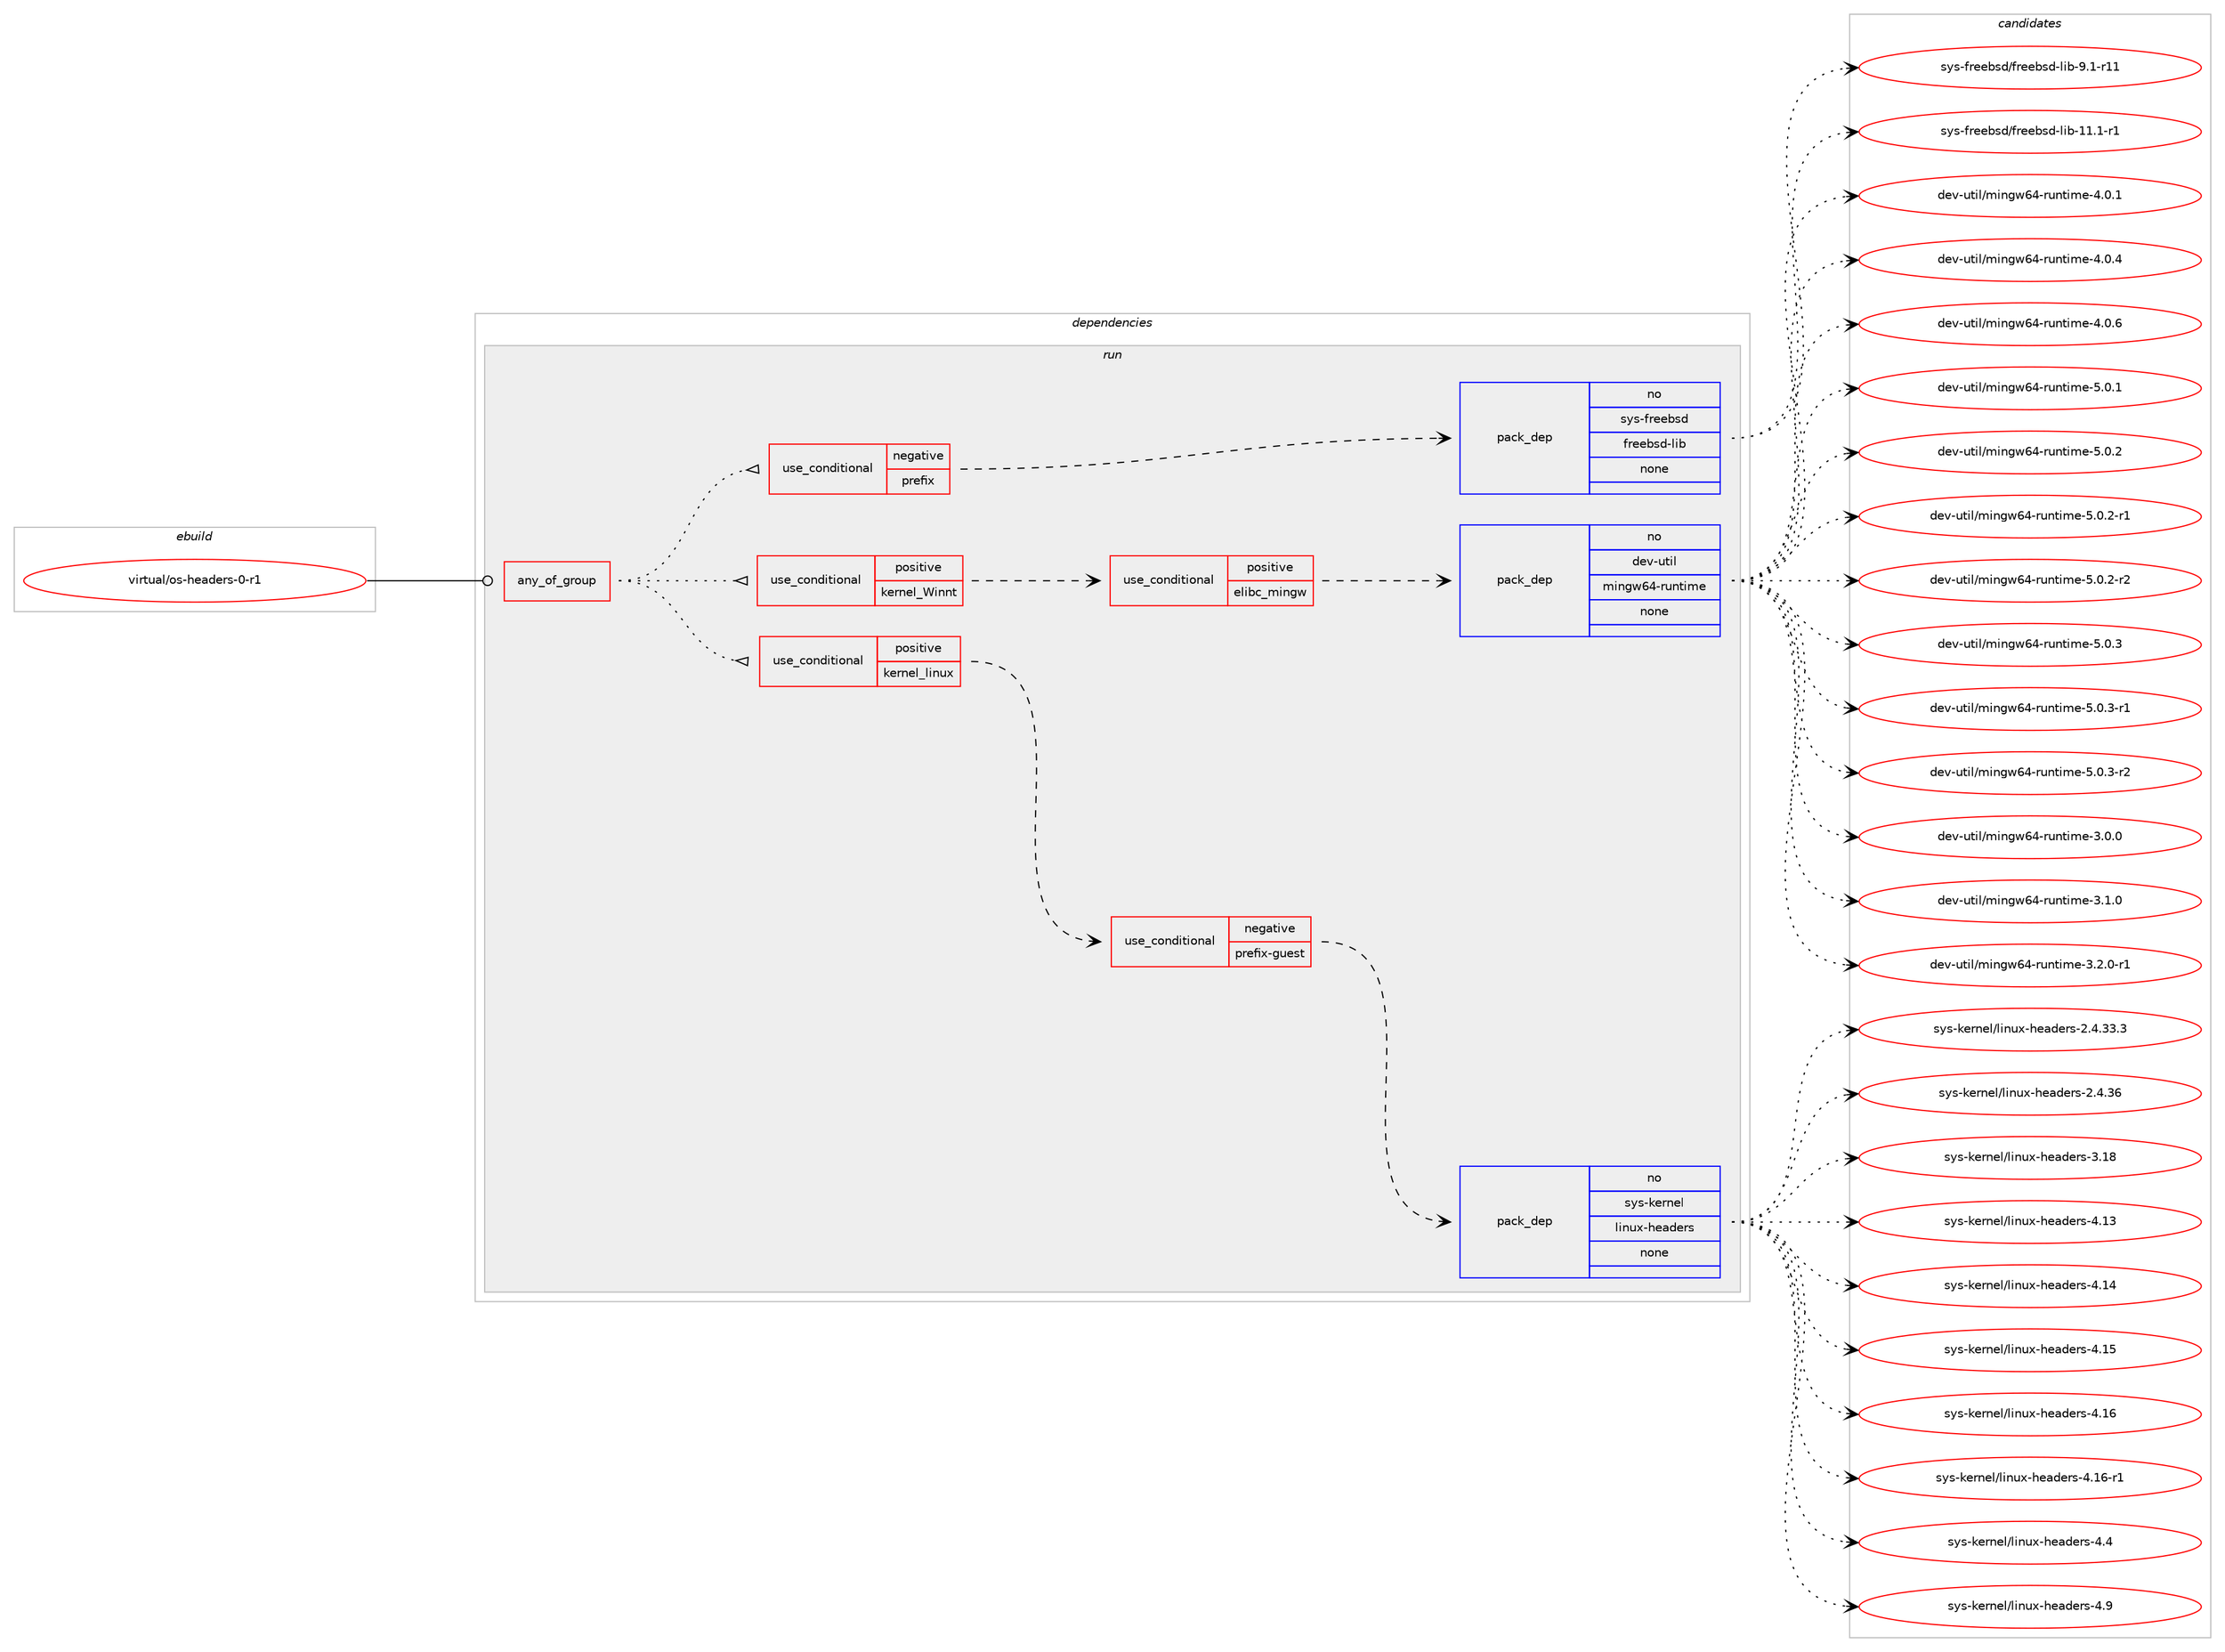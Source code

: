 digraph prolog {

# *************
# Graph options
# *************

newrank=true;
concentrate=true;
compound=true;
graph [rankdir=LR,fontname=Helvetica,fontsize=10,ranksep=1.5];#, ranksep=2.5, nodesep=0.2];
edge  [arrowhead=vee];
node  [fontname=Helvetica,fontsize=10];

# **********
# The ebuild
# **********

subgraph cluster_leftcol {
color=gray;
rank=same;
label=<<i>ebuild</i>>;
id [label="virtual/os-headers-0-r1", color=red, width=4, href="../virtual/os-headers-0-r1.svg"];
}

# ****************
# The dependencies
# ****************

subgraph cluster_midcol {
color=gray;
label=<<i>dependencies</i>>;
subgraph cluster_compile {
fillcolor="#eeeeee";
style=filled;
label=<<i>compile</i>>;
}
subgraph cluster_compileandrun {
fillcolor="#eeeeee";
style=filled;
label=<<i>compile and run</i>>;
}
subgraph cluster_run {
fillcolor="#eeeeee";
style=filled;
label=<<i>run</i>>;
subgraph any63 {
dependency8662 [label=<<TABLE BORDER="0" CELLBORDER="1" CELLSPACING="0" CELLPADDING="4"><TR><TD CELLPADDING="10">any_of_group</TD></TR></TABLE>>, shape=none, color=red];subgraph cond1194 {
dependency8663 [label=<<TABLE BORDER="0" CELLBORDER="1" CELLSPACING="0" CELLPADDING="4"><TR><TD ROWSPAN="3" CELLPADDING="10">use_conditional</TD></TR><TR><TD>positive</TD></TR><TR><TD>kernel_linux</TD></TR></TABLE>>, shape=none, color=red];
subgraph cond1195 {
dependency8664 [label=<<TABLE BORDER="0" CELLBORDER="1" CELLSPACING="0" CELLPADDING="4"><TR><TD ROWSPAN="3" CELLPADDING="10">use_conditional</TD></TR><TR><TD>negative</TD></TR><TR><TD>prefix-guest</TD></TR></TABLE>>, shape=none, color=red];
subgraph pack7404 {
dependency8665 [label=<<TABLE BORDER="0" CELLBORDER="1" CELLSPACING="0" CELLPADDING="4" WIDTH="220"><TR><TD ROWSPAN="6" CELLPADDING="30">pack_dep</TD></TR><TR><TD WIDTH="110">no</TD></TR><TR><TD>sys-kernel</TD></TR><TR><TD>linux-headers</TD></TR><TR><TD>none</TD></TR><TR><TD></TD></TR></TABLE>>, shape=none, color=blue];
}
dependency8664:e -> dependency8665:w [weight=20,style="dashed",arrowhead="vee"];
}
dependency8663:e -> dependency8664:w [weight=20,style="dashed",arrowhead="vee"];
}
dependency8662:e -> dependency8663:w [weight=20,style="dotted",arrowhead="oinv"];
subgraph cond1196 {
dependency8666 [label=<<TABLE BORDER="0" CELLBORDER="1" CELLSPACING="0" CELLPADDING="4"><TR><TD ROWSPAN="3" CELLPADDING="10">use_conditional</TD></TR><TR><TD>positive</TD></TR><TR><TD>kernel_Winnt</TD></TR></TABLE>>, shape=none, color=red];
subgraph cond1197 {
dependency8667 [label=<<TABLE BORDER="0" CELLBORDER="1" CELLSPACING="0" CELLPADDING="4"><TR><TD ROWSPAN="3" CELLPADDING="10">use_conditional</TD></TR><TR><TD>positive</TD></TR><TR><TD>elibc_mingw</TD></TR></TABLE>>, shape=none, color=red];
subgraph pack7405 {
dependency8668 [label=<<TABLE BORDER="0" CELLBORDER="1" CELLSPACING="0" CELLPADDING="4" WIDTH="220"><TR><TD ROWSPAN="6" CELLPADDING="30">pack_dep</TD></TR><TR><TD WIDTH="110">no</TD></TR><TR><TD>dev-util</TD></TR><TR><TD>mingw64-runtime</TD></TR><TR><TD>none</TD></TR><TR><TD></TD></TR></TABLE>>, shape=none, color=blue];
}
dependency8667:e -> dependency8668:w [weight=20,style="dashed",arrowhead="vee"];
}
dependency8666:e -> dependency8667:w [weight=20,style="dashed",arrowhead="vee"];
}
dependency8662:e -> dependency8666:w [weight=20,style="dotted",arrowhead="oinv"];
subgraph cond1198 {
dependency8669 [label=<<TABLE BORDER="0" CELLBORDER="1" CELLSPACING="0" CELLPADDING="4"><TR><TD ROWSPAN="3" CELLPADDING="10">use_conditional</TD></TR><TR><TD>negative</TD></TR><TR><TD>prefix</TD></TR></TABLE>>, shape=none, color=red];
subgraph pack7406 {
dependency8670 [label=<<TABLE BORDER="0" CELLBORDER="1" CELLSPACING="0" CELLPADDING="4" WIDTH="220"><TR><TD ROWSPAN="6" CELLPADDING="30">pack_dep</TD></TR><TR><TD WIDTH="110">no</TD></TR><TR><TD>sys-freebsd</TD></TR><TR><TD>freebsd-lib</TD></TR><TR><TD>none</TD></TR><TR><TD></TD></TR></TABLE>>, shape=none, color=blue];
}
dependency8669:e -> dependency8670:w [weight=20,style="dashed",arrowhead="vee"];
}
dependency8662:e -> dependency8669:w [weight=20,style="dotted",arrowhead="oinv"];
}
id:e -> dependency8662:w [weight=20,style="solid",arrowhead="odot"];
}
}

# **************
# The candidates
# **************

subgraph cluster_choices {
rank=same;
color=gray;
label=<<i>candidates</i>>;

subgraph choice7404 {
color=black;
nodesep=1;
choice11512111545107101114110101108471081051101171204510410197100101114115455046524651514651 [label="sys-kernel/linux-headers-2.4.33.3", color=red, width=4,href="../sys-kernel/linux-headers-2.4.33.3.svg"];
choice1151211154510710111411010110847108105110117120451041019710010111411545504652465154 [label="sys-kernel/linux-headers-2.4.36", color=red, width=4,href="../sys-kernel/linux-headers-2.4.36.svg"];
choice115121115451071011141101011084710810511011712045104101971001011141154551464956 [label="sys-kernel/linux-headers-3.18", color=red, width=4,href="../sys-kernel/linux-headers-3.18.svg"];
choice115121115451071011141101011084710810511011712045104101971001011141154552464951 [label="sys-kernel/linux-headers-4.13", color=red, width=4,href="../sys-kernel/linux-headers-4.13.svg"];
choice115121115451071011141101011084710810511011712045104101971001011141154552464952 [label="sys-kernel/linux-headers-4.14", color=red, width=4,href="../sys-kernel/linux-headers-4.14.svg"];
choice115121115451071011141101011084710810511011712045104101971001011141154552464953 [label="sys-kernel/linux-headers-4.15", color=red, width=4,href="../sys-kernel/linux-headers-4.15.svg"];
choice115121115451071011141101011084710810511011712045104101971001011141154552464954 [label="sys-kernel/linux-headers-4.16", color=red, width=4,href="../sys-kernel/linux-headers-4.16.svg"];
choice1151211154510710111411010110847108105110117120451041019710010111411545524649544511449 [label="sys-kernel/linux-headers-4.16-r1", color=red, width=4,href="../sys-kernel/linux-headers-4.16-r1.svg"];
choice1151211154510710111411010110847108105110117120451041019710010111411545524652 [label="sys-kernel/linux-headers-4.4", color=red, width=4,href="../sys-kernel/linux-headers-4.4.svg"];
choice1151211154510710111411010110847108105110117120451041019710010111411545524657 [label="sys-kernel/linux-headers-4.9", color=red, width=4,href="../sys-kernel/linux-headers-4.9.svg"];
dependency8665:e -> choice11512111545107101114110101108471081051101171204510410197100101114115455046524651514651:w [style=dotted,weight="100"];
dependency8665:e -> choice1151211154510710111411010110847108105110117120451041019710010111411545504652465154:w [style=dotted,weight="100"];
dependency8665:e -> choice115121115451071011141101011084710810511011712045104101971001011141154551464956:w [style=dotted,weight="100"];
dependency8665:e -> choice115121115451071011141101011084710810511011712045104101971001011141154552464951:w [style=dotted,weight="100"];
dependency8665:e -> choice115121115451071011141101011084710810511011712045104101971001011141154552464952:w [style=dotted,weight="100"];
dependency8665:e -> choice115121115451071011141101011084710810511011712045104101971001011141154552464953:w [style=dotted,weight="100"];
dependency8665:e -> choice115121115451071011141101011084710810511011712045104101971001011141154552464954:w [style=dotted,weight="100"];
dependency8665:e -> choice1151211154510710111411010110847108105110117120451041019710010111411545524649544511449:w [style=dotted,weight="100"];
dependency8665:e -> choice1151211154510710111411010110847108105110117120451041019710010111411545524652:w [style=dotted,weight="100"];
dependency8665:e -> choice1151211154510710111411010110847108105110117120451041019710010111411545524657:w [style=dotted,weight="100"];
}
subgraph choice7405 {
color=black;
nodesep=1;
choice1001011184511711610510847109105110103119545245114117110116105109101455146484648 [label="dev-util/mingw64-runtime-3.0.0", color=red, width=4,href="../dev-util/mingw64-runtime-3.0.0.svg"];
choice1001011184511711610510847109105110103119545245114117110116105109101455146494648 [label="dev-util/mingw64-runtime-3.1.0", color=red, width=4,href="../dev-util/mingw64-runtime-3.1.0.svg"];
choice10010111845117116105108471091051101031195452451141171101161051091014551465046484511449 [label="dev-util/mingw64-runtime-3.2.0-r1", color=red, width=4,href="../dev-util/mingw64-runtime-3.2.0-r1.svg"];
choice1001011184511711610510847109105110103119545245114117110116105109101455246484649 [label="dev-util/mingw64-runtime-4.0.1", color=red, width=4,href="../dev-util/mingw64-runtime-4.0.1.svg"];
choice1001011184511711610510847109105110103119545245114117110116105109101455246484652 [label="dev-util/mingw64-runtime-4.0.4", color=red, width=4,href="../dev-util/mingw64-runtime-4.0.4.svg"];
choice1001011184511711610510847109105110103119545245114117110116105109101455246484654 [label="dev-util/mingw64-runtime-4.0.6", color=red, width=4,href="../dev-util/mingw64-runtime-4.0.6.svg"];
choice1001011184511711610510847109105110103119545245114117110116105109101455346484649 [label="dev-util/mingw64-runtime-5.0.1", color=red, width=4,href="../dev-util/mingw64-runtime-5.0.1.svg"];
choice1001011184511711610510847109105110103119545245114117110116105109101455346484650 [label="dev-util/mingw64-runtime-5.0.2", color=red, width=4,href="../dev-util/mingw64-runtime-5.0.2.svg"];
choice10010111845117116105108471091051101031195452451141171101161051091014553464846504511449 [label="dev-util/mingw64-runtime-5.0.2-r1", color=red, width=4,href="../dev-util/mingw64-runtime-5.0.2-r1.svg"];
choice10010111845117116105108471091051101031195452451141171101161051091014553464846504511450 [label="dev-util/mingw64-runtime-5.0.2-r2", color=red, width=4,href="../dev-util/mingw64-runtime-5.0.2-r2.svg"];
choice1001011184511711610510847109105110103119545245114117110116105109101455346484651 [label="dev-util/mingw64-runtime-5.0.3", color=red, width=4,href="../dev-util/mingw64-runtime-5.0.3.svg"];
choice10010111845117116105108471091051101031195452451141171101161051091014553464846514511449 [label="dev-util/mingw64-runtime-5.0.3-r1", color=red, width=4,href="../dev-util/mingw64-runtime-5.0.3-r1.svg"];
choice10010111845117116105108471091051101031195452451141171101161051091014553464846514511450 [label="dev-util/mingw64-runtime-5.0.3-r2", color=red, width=4,href="../dev-util/mingw64-runtime-5.0.3-r2.svg"];
dependency8668:e -> choice1001011184511711610510847109105110103119545245114117110116105109101455146484648:w [style=dotted,weight="100"];
dependency8668:e -> choice1001011184511711610510847109105110103119545245114117110116105109101455146494648:w [style=dotted,weight="100"];
dependency8668:e -> choice10010111845117116105108471091051101031195452451141171101161051091014551465046484511449:w [style=dotted,weight="100"];
dependency8668:e -> choice1001011184511711610510847109105110103119545245114117110116105109101455246484649:w [style=dotted,weight="100"];
dependency8668:e -> choice1001011184511711610510847109105110103119545245114117110116105109101455246484652:w [style=dotted,weight="100"];
dependency8668:e -> choice1001011184511711610510847109105110103119545245114117110116105109101455246484654:w [style=dotted,weight="100"];
dependency8668:e -> choice1001011184511711610510847109105110103119545245114117110116105109101455346484649:w [style=dotted,weight="100"];
dependency8668:e -> choice1001011184511711610510847109105110103119545245114117110116105109101455346484650:w [style=dotted,weight="100"];
dependency8668:e -> choice10010111845117116105108471091051101031195452451141171101161051091014553464846504511449:w [style=dotted,weight="100"];
dependency8668:e -> choice10010111845117116105108471091051101031195452451141171101161051091014553464846504511450:w [style=dotted,weight="100"];
dependency8668:e -> choice1001011184511711610510847109105110103119545245114117110116105109101455346484651:w [style=dotted,weight="100"];
dependency8668:e -> choice10010111845117116105108471091051101031195452451141171101161051091014553464846514511449:w [style=dotted,weight="100"];
dependency8668:e -> choice10010111845117116105108471091051101031195452451141171101161051091014553464846514511450:w [style=dotted,weight="100"];
}
subgraph choice7406 {
color=black;
nodesep=1;
choice11512111545102114101101981151004710211410110198115100451081059845494946494511449 [label="sys-freebsd/freebsd-lib-11.1-r1", color=red, width=4,href="../sys-freebsd/freebsd-lib-11.1-r1.svg"];
choice11512111545102114101101981151004710211410110198115100451081059845574649451144949 [label="sys-freebsd/freebsd-lib-9.1-r11", color=red, width=4,href="../sys-freebsd/freebsd-lib-9.1-r11.svg"];
dependency8670:e -> choice11512111545102114101101981151004710211410110198115100451081059845494946494511449:w [style=dotted,weight="100"];
dependency8670:e -> choice11512111545102114101101981151004710211410110198115100451081059845574649451144949:w [style=dotted,weight="100"];
}
}

}
